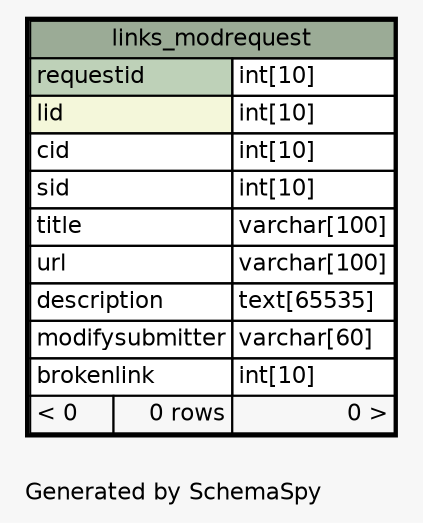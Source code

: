 // dot 2.38.0 on Mac OS X 10.9.4
// SchemaSpy rev 590
digraph "oneDegreeRelationshipsDiagram" {
  graph [
    rankdir="RL"
    bgcolor="#f7f7f7"
    label="\nGenerated by SchemaSpy"
    labeljust="l"
    nodesep="0.18"
    ranksep="0.46"
    fontname="Helvetica"
    fontsize="11"
  ];
  node [
    fontname="Helvetica"
    fontsize="11"
    shape="plaintext"
  ];
  edge [
    arrowsize="0.8"
  ];
  "links_modrequest" [
    label=<
    <TABLE BORDER="2" CELLBORDER="1" CELLSPACING="0" BGCOLOR="#ffffff">
      <TR><TD COLSPAN="3" BGCOLOR="#9bab96" ALIGN="CENTER">links_modrequest</TD></TR>
      <TR><TD PORT="requestid" COLSPAN="2" BGCOLOR="#bed1b8" ALIGN="LEFT">requestid</TD><TD PORT="requestid.type" ALIGN="LEFT">int[10]</TD></TR>
      <TR><TD PORT="lid" COLSPAN="2" BGCOLOR="#f4f7da" ALIGN="LEFT">lid</TD><TD PORT="lid.type" ALIGN="LEFT">int[10]</TD></TR>
      <TR><TD PORT="cid" COLSPAN="2" ALIGN="LEFT">cid</TD><TD PORT="cid.type" ALIGN="LEFT">int[10]</TD></TR>
      <TR><TD PORT="sid" COLSPAN="2" ALIGN="LEFT">sid</TD><TD PORT="sid.type" ALIGN="LEFT">int[10]</TD></TR>
      <TR><TD PORT="title" COLSPAN="2" ALIGN="LEFT">title</TD><TD PORT="title.type" ALIGN="LEFT">varchar[100]</TD></TR>
      <TR><TD PORT="url" COLSPAN="2" ALIGN="LEFT">url</TD><TD PORT="url.type" ALIGN="LEFT">varchar[100]</TD></TR>
      <TR><TD PORT="description" COLSPAN="2" ALIGN="LEFT">description</TD><TD PORT="description.type" ALIGN="LEFT">text[65535]</TD></TR>
      <TR><TD PORT="modifysubmitter" COLSPAN="2" ALIGN="LEFT">modifysubmitter</TD><TD PORT="modifysubmitter.type" ALIGN="LEFT">varchar[60]</TD></TR>
      <TR><TD PORT="brokenlink" COLSPAN="2" ALIGN="LEFT">brokenlink</TD><TD PORT="brokenlink.type" ALIGN="LEFT">int[10]</TD></TR>
      <TR><TD ALIGN="LEFT" BGCOLOR="#f7f7f7">&lt; 0</TD><TD ALIGN="RIGHT" BGCOLOR="#f7f7f7">0 rows</TD><TD ALIGN="RIGHT" BGCOLOR="#f7f7f7">0 &gt;</TD></TR>
    </TABLE>>
    URL="links_modrequest.html"
    tooltip="links_modrequest"
  ];
}

